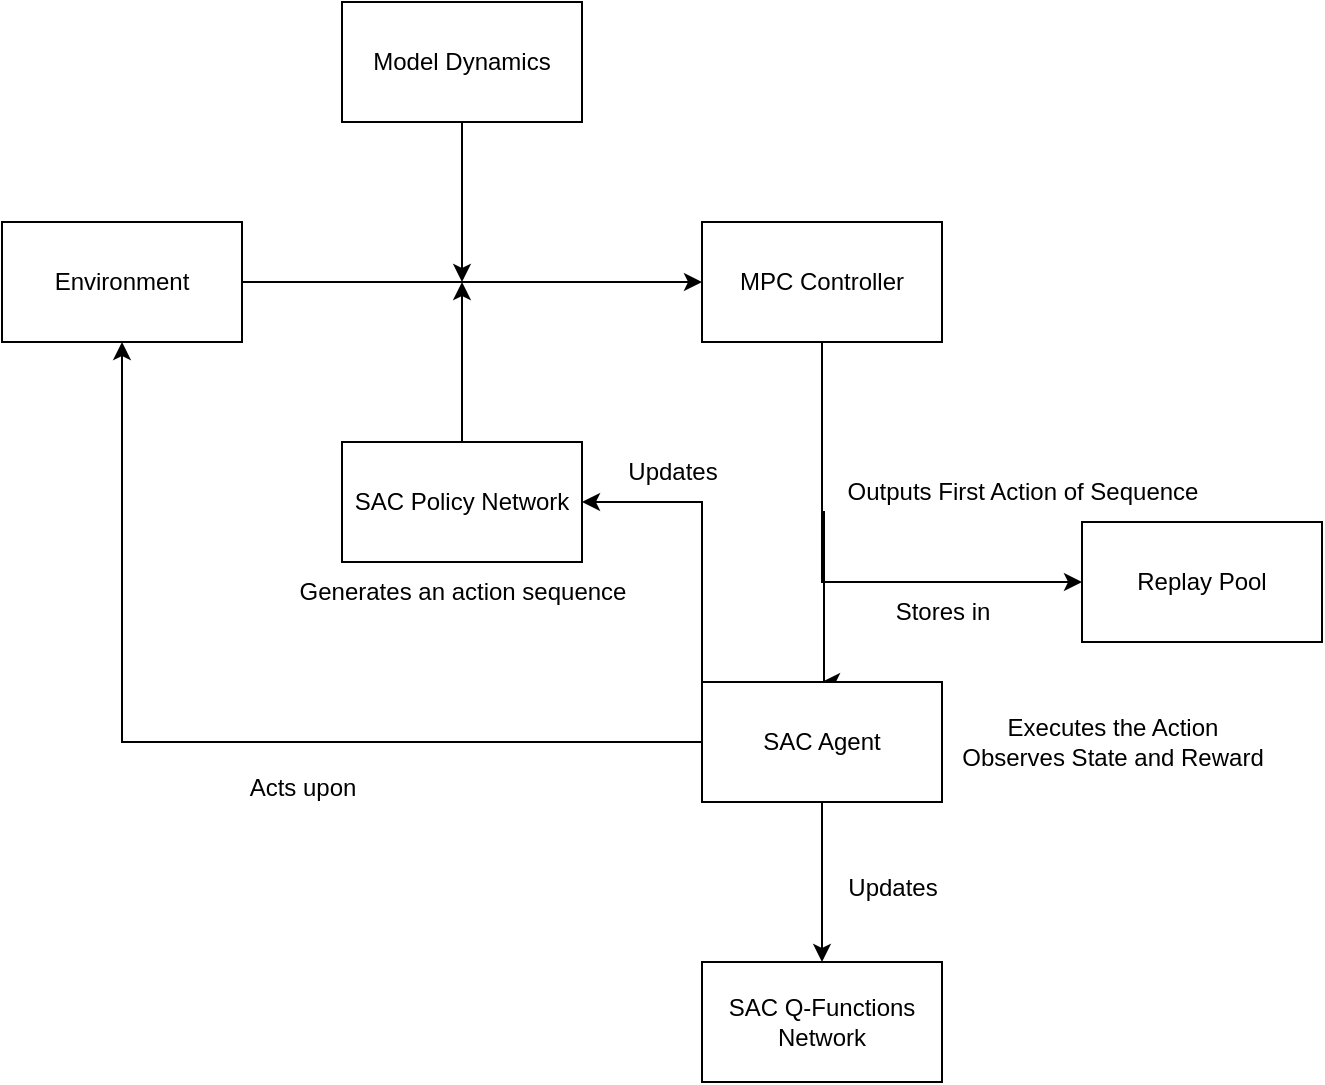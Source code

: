 <mxfile version="21.3.2" type="github">
  <diagram name="Página-1" id="PTYikMO9dqlrp7x5Hrbn">
    <mxGraphModel dx="1434" dy="760" grid="1" gridSize="10" guides="1" tooltips="1" connect="1" arrows="1" fold="1" page="1" pageScale="1" pageWidth="827" pageHeight="1169" math="0" shadow="0">
      <root>
        <mxCell id="0" />
        <mxCell id="1" parent="0" />
        <mxCell id="OBIBTZy6MCepKljuArQk-1" value="Environment&lt;br&gt;" style="rounded=0;whiteSpace=wrap;html=1;" parent="1" vertex="1">
          <mxGeometry x="90" y="170" width="120" height="60" as="geometry" />
        </mxCell>
        <mxCell id="OBIBTZy6MCepKljuArQk-2" value="" style="endArrow=classic;html=1;rounded=0;" parent="1" edge="1">
          <mxGeometry width="50" height="50" relative="1" as="geometry">
            <mxPoint x="210" y="200" as="sourcePoint" />
            <mxPoint x="440" y="200" as="targetPoint" />
          </mxGeometry>
        </mxCell>
        <mxCell id="OBIBTZy6MCepKljuArQk-8" style="edgeStyle=orthogonalEdgeStyle;rounded=0;orthogonalLoop=1;jettySize=auto;html=1;" parent="1" source="OBIBTZy6MCepKljuArQk-3" edge="1">
          <mxGeometry relative="1" as="geometry">
            <mxPoint x="500" y="400" as="targetPoint" />
            <Array as="points">
              <mxPoint x="500" y="315" />
              <mxPoint x="501" y="315" />
            </Array>
          </mxGeometry>
        </mxCell>
        <mxCell id="OBIBTZy6MCepKljuArQk-23" style="edgeStyle=orthogonalEdgeStyle;rounded=0;orthogonalLoop=1;jettySize=auto;html=1;entryX=0;entryY=0.5;entryDx=0;entryDy=0;" parent="1" source="OBIBTZy6MCepKljuArQk-3" target="OBIBTZy6MCepKljuArQk-21" edge="1">
          <mxGeometry relative="1" as="geometry">
            <Array as="points">
              <mxPoint x="500" y="350" />
            </Array>
          </mxGeometry>
        </mxCell>
        <mxCell id="OBIBTZy6MCepKljuArQk-3" value="MPC Controller" style="rounded=0;whiteSpace=wrap;html=1;" parent="1" vertex="1">
          <mxGeometry x="440" y="170" width="120" height="60" as="geometry" />
        </mxCell>
        <mxCell id="OBIBTZy6MCepKljuArQk-5" style="edgeStyle=orthogonalEdgeStyle;rounded=0;orthogonalLoop=1;jettySize=auto;html=1;" parent="1" source="OBIBTZy6MCepKljuArQk-4" edge="1">
          <mxGeometry relative="1" as="geometry">
            <mxPoint x="320" y="200" as="targetPoint" />
          </mxGeometry>
        </mxCell>
        <mxCell id="OBIBTZy6MCepKljuArQk-4" value="Model Dynamics" style="rounded=0;whiteSpace=wrap;html=1;" parent="1" vertex="1">
          <mxGeometry x="260" y="60" width="120" height="60" as="geometry" />
        </mxCell>
        <mxCell id="OBIBTZy6MCepKljuArQk-7" style="edgeStyle=orthogonalEdgeStyle;rounded=0;orthogonalLoop=1;jettySize=auto;html=1;" parent="1" source="OBIBTZy6MCepKljuArQk-6" edge="1">
          <mxGeometry relative="1" as="geometry">
            <mxPoint x="320" y="200" as="targetPoint" />
          </mxGeometry>
        </mxCell>
        <mxCell id="OBIBTZy6MCepKljuArQk-6" value="SAC Policy Network" style="rounded=0;whiteSpace=wrap;html=1;" parent="1" vertex="1">
          <mxGeometry x="260" y="280" width="120" height="60" as="geometry" />
        </mxCell>
        <mxCell id="OBIBTZy6MCepKljuArQk-9" value="Outputs First Action of Sequence&lt;br&gt;" style="text;html=1;align=center;verticalAlign=middle;resizable=0;points=[];autosize=1;strokeColor=none;fillColor=none;" parent="1" vertex="1">
          <mxGeometry x="500" y="290" width="200" height="30" as="geometry" />
        </mxCell>
        <mxCell id="OBIBTZy6MCepKljuArQk-10" value="Generates an action sequence" style="text;html=1;align=center;verticalAlign=middle;resizable=0;points=[];autosize=1;strokeColor=none;fillColor=none;" parent="1" vertex="1">
          <mxGeometry x="225" y="340" width="190" height="30" as="geometry" />
        </mxCell>
        <mxCell id="OBIBTZy6MCepKljuArQk-13" style="edgeStyle=orthogonalEdgeStyle;rounded=0;orthogonalLoop=1;jettySize=auto;html=1;entryX=0.5;entryY=1;entryDx=0;entryDy=0;" parent="1" source="OBIBTZy6MCepKljuArQk-11" target="OBIBTZy6MCepKljuArQk-1" edge="1">
          <mxGeometry relative="1" as="geometry" />
        </mxCell>
        <mxCell id="OBIBTZy6MCepKljuArQk-14" style="edgeStyle=orthogonalEdgeStyle;rounded=0;orthogonalLoop=1;jettySize=auto;html=1;exitX=0;exitY=0;exitDx=0;exitDy=0;entryX=1;entryY=0.5;entryDx=0;entryDy=0;" parent="1" source="OBIBTZy6MCepKljuArQk-11" target="OBIBTZy6MCepKljuArQk-6" edge="1">
          <mxGeometry relative="1" as="geometry" />
        </mxCell>
        <mxCell id="OBIBTZy6MCepKljuArQk-18" value="" style="edgeStyle=orthogonalEdgeStyle;rounded=0;orthogonalLoop=1;jettySize=auto;html=1;" parent="1" source="OBIBTZy6MCepKljuArQk-11" target="OBIBTZy6MCepKljuArQk-17" edge="1">
          <mxGeometry relative="1" as="geometry" />
        </mxCell>
        <mxCell id="OBIBTZy6MCepKljuArQk-11" value="SAC Agent" style="rounded=0;whiteSpace=wrap;html=1;" parent="1" vertex="1">
          <mxGeometry x="440" y="400" width="120" height="60" as="geometry" />
        </mxCell>
        <mxCell id="OBIBTZy6MCepKljuArQk-12" value="Executes the Action&lt;br&gt;Observes State and Reward" style="text;html=1;align=center;verticalAlign=middle;resizable=0;points=[];autosize=1;strokeColor=none;fillColor=none;" parent="1" vertex="1">
          <mxGeometry x="560" y="410" width="170" height="40" as="geometry" />
        </mxCell>
        <mxCell id="OBIBTZy6MCepKljuArQk-15" value="Updates" style="text;html=1;align=center;verticalAlign=middle;resizable=0;points=[];autosize=1;strokeColor=none;fillColor=none;" parent="1" vertex="1">
          <mxGeometry x="390" y="280" width="70" height="30" as="geometry" />
        </mxCell>
        <mxCell id="OBIBTZy6MCepKljuArQk-17" value="SAC Q-Functions Network" style="rounded=0;whiteSpace=wrap;html=1;" parent="1" vertex="1">
          <mxGeometry x="440" y="540" width="120" height="60" as="geometry" />
        </mxCell>
        <mxCell id="OBIBTZy6MCepKljuArQk-19" value="Updates" style="text;html=1;align=center;verticalAlign=middle;resizable=0;points=[];autosize=1;strokeColor=none;fillColor=none;" parent="1" vertex="1">
          <mxGeometry x="500" y="488" width="70" height="30" as="geometry" />
        </mxCell>
        <mxCell id="OBIBTZy6MCepKljuArQk-21" value="Replay Pool" style="whiteSpace=wrap;html=1;" parent="1" vertex="1">
          <mxGeometry x="630" y="320" width="120" height="60" as="geometry" />
        </mxCell>
        <mxCell id="OBIBTZy6MCepKljuArQk-24" value="Stores in" style="text;html=1;align=center;verticalAlign=middle;resizable=0;points=[];autosize=1;strokeColor=none;fillColor=none;" parent="1" vertex="1">
          <mxGeometry x="525" y="350" width="70" height="30" as="geometry" />
        </mxCell>
        <mxCell id="q69j97tRwNqTiPaOMorR-1" value="Acts upon" style="text;html=1;align=center;verticalAlign=middle;resizable=0;points=[];autosize=1;strokeColor=none;fillColor=none;" vertex="1" parent="1">
          <mxGeometry x="200" y="438" width="80" height="30" as="geometry" />
        </mxCell>
      </root>
    </mxGraphModel>
  </diagram>
</mxfile>
